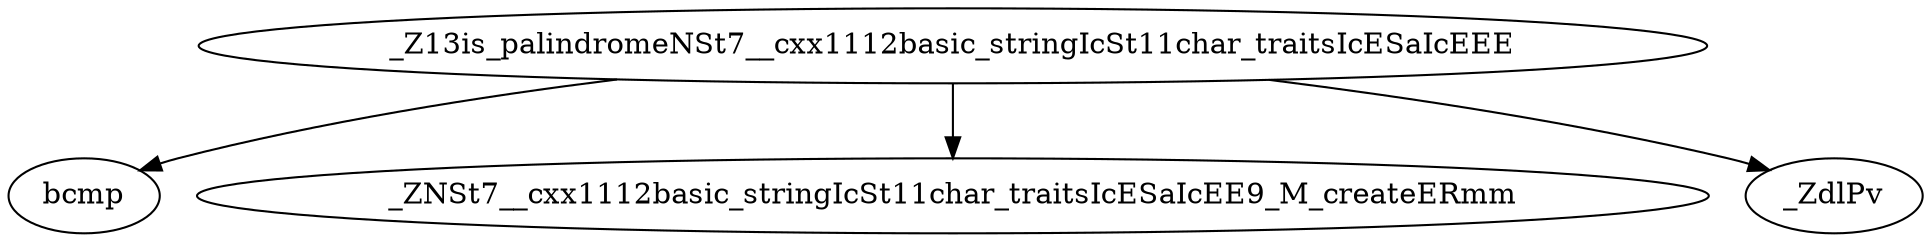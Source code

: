 digraph CallGraph {
// Nodes
_Z13is_palindromeNSt7__cxx1112basic_stringIcSt11char_traitsIcESaIcEEE [label="_Z13is_palindromeNSt7__cxx1112basic_stringIcSt11char_traitsIcESaIcEEE"];
bcmp [label="bcmp"];
_ZNSt7__cxx1112basic_stringIcSt11char_traitsIcESaIcEE9_M_createERmm [label="_ZNSt7__cxx1112basic_stringIcSt11char_traitsIcESaIcEE9_M_createERmm"];
_ZdlPv [label="_ZdlPv"];

// Edges
_Z13is_palindromeNSt7__cxx1112basic_stringIcSt11char_traitsIcESaIcEEE -> bcmp;
_Z13is_palindromeNSt7__cxx1112basic_stringIcSt11char_traitsIcESaIcEEE -> _ZNSt7__cxx1112basic_stringIcSt11char_traitsIcESaIcEE9_M_createERmm;
_Z13is_palindromeNSt7__cxx1112basic_stringIcSt11char_traitsIcESaIcEEE -> _ZdlPv;
}